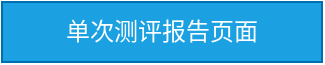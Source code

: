 <mxfile version="13.9.7" type="github">
  <diagram id="Ft7qeFgLXCu1x_vOJ6nW" name="Page-1">
    <mxGraphModel dx="-578" dy="530" grid="1" gridSize="10" guides="1" tooltips="1" connect="1" arrows="1" fold="1" page="1" pageScale="1" pageWidth="827" pageHeight="1169" math="0" shadow="0">
      <root>
        <mxCell id="0" />
        <mxCell id="1" parent="0" />
        <mxCell id="amPI0YJ77dZX4J3gURaR-5" value="单次测评报告页面" style="rounded=0;whiteSpace=wrap;html=1;fillColor=#1ba1e2;strokeColor=#006EAF;fontColor=#ffffff;" vertex="1" parent="1">
          <mxGeometry x="1900" y="60" width="160" height="30" as="geometry" />
        </mxCell>
      </root>
    </mxGraphModel>
  </diagram>
</mxfile>
